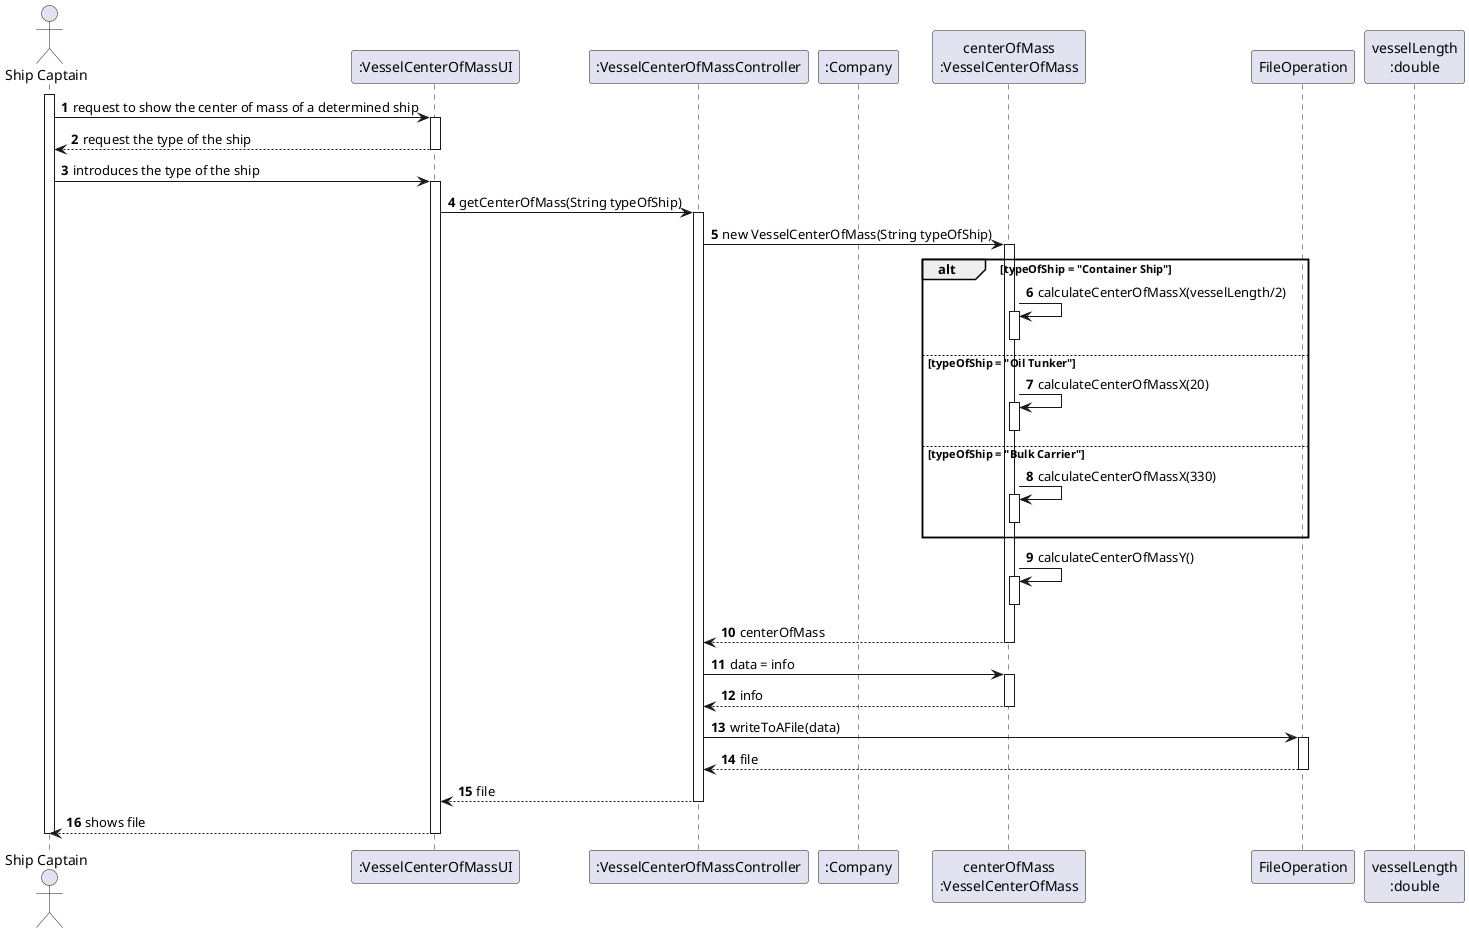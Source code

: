 @startuml
actor "Ship Captain" as Adm
participant ":VesselCenterOfMassUI" as UI
participant ":VesselCenterOfMassController" as controller
participant ":Company" as c
participant "centerOfMass\n:VesselCenterOfMass" as com
participant "FileOperation" as fo
participant "vesselLength\n:double" as vesselLength

autonumber

activate Adm

Adm -> UI: request to show the center of mass of a determined ship

activate UI

Adm <-- UI: request the type of the ship

deactivate UI

Adm -> UI: introduces the type of the ship

activate UI

UI -> controller: getCenterOfMass(String typeOfShip)

activate controller

controller -> com: new VesselCenterOfMass(String typeOfShip)

activate com

alt typeOfShip = "Container Ship"

com -> com: calculateCenterOfMassX(vesselLength/2)

activate com

deactivate com

else typeOfShip = "Oil Tunker"

com -> com: calculateCenterOfMassX(20)

activate com

deactivate com

else typeOfShip = "Bulk Carrier"

com -> com: calculateCenterOfMassX(330)

activate com

deactivate com

end

com -> com: calculateCenterOfMassY()

activate com

deactivate com

com --> controller: centerOfMass

deactivate com

controller -> com: data = info

activate com

com --> controller: info

deactivate com

controller -> fo: writeToAFile(data)

activate fo

fo --> controller: file

deactivate fo

controller --> UI: file

deactivate controller

UI --> Adm: shows file

deactivate UI

deactivate Adm
@enduml